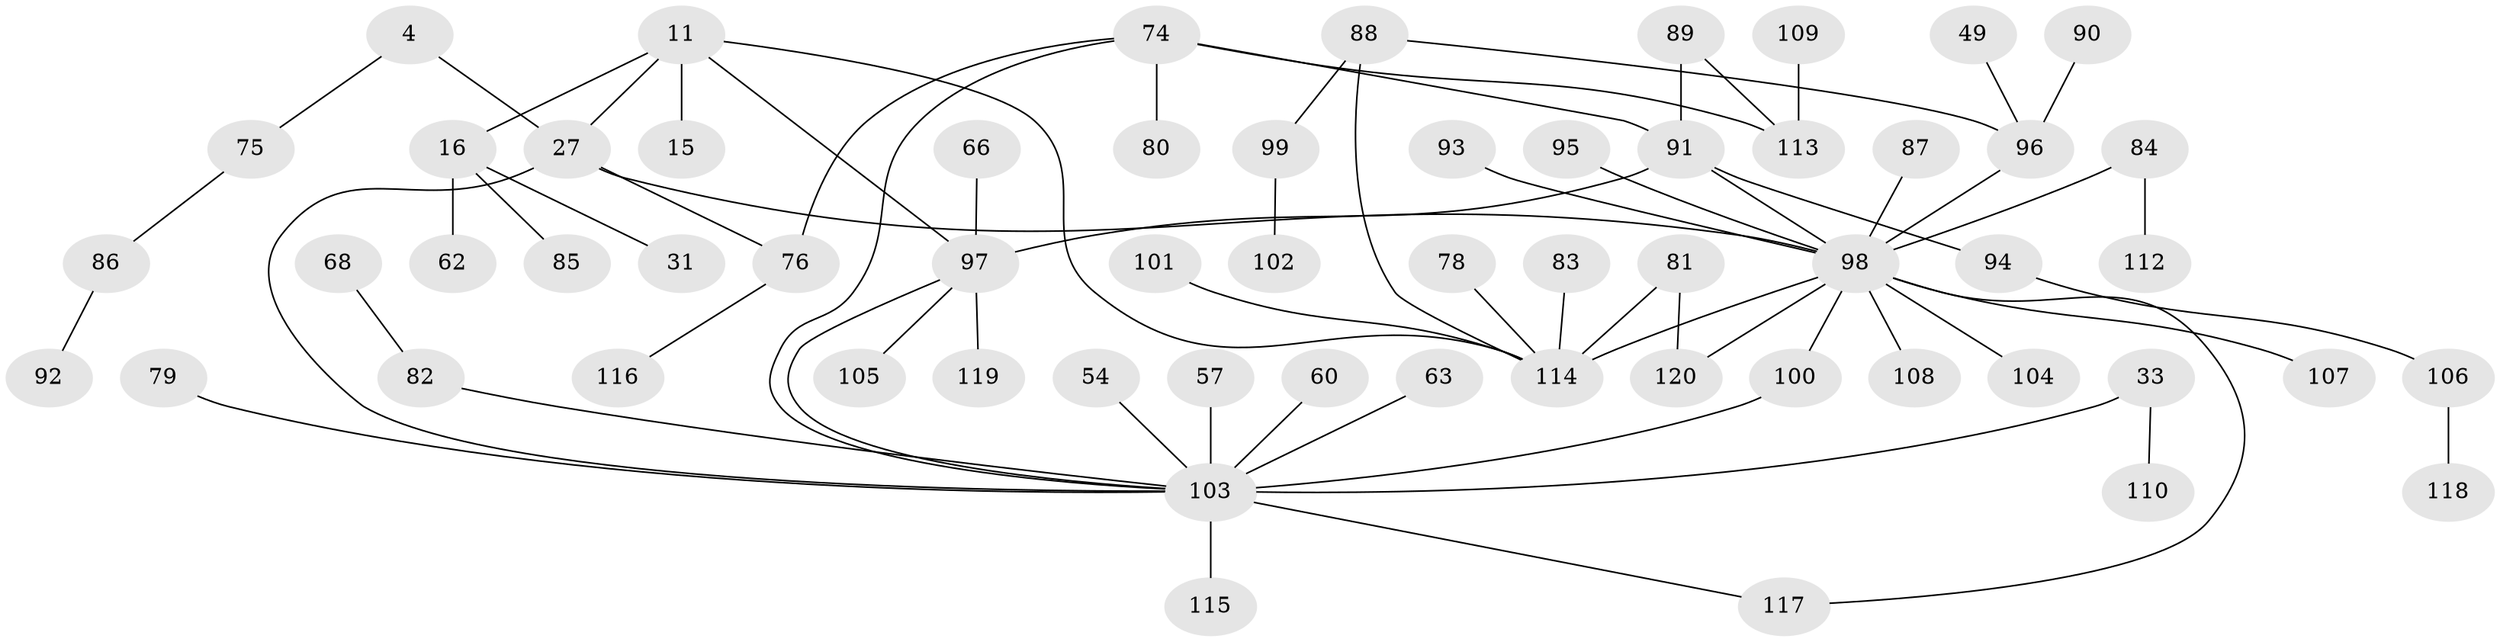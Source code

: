 // original degree distribution, {6: 0.041666666666666664, 7: 0.016666666666666666, 5: 0.025, 2: 0.35833333333333334, 4: 0.06666666666666667, 3: 0.10833333333333334, 1: 0.38333333333333336}
// Generated by graph-tools (version 1.1) at 2025/41/03/09/25 04:41:22]
// undirected, 60 vertices, 69 edges
graph export_dot {
graph [start="1"]
  node [color=gray90,style=filled];
  4;
  11;
  15;
  16;
  27 [super="+3"];
  31;
  33;
  49;
  54;
  57 [super="+53"];
  60;
  62;
  63;
  66;
  68;
  74 [super="+40"];
  75;
  76 [super="+50"];
  78;
  79;
  80;
  81;
  82 [super="+26"];
  83;
  84;
  85;
  86;
  87;
  88 [super="+67"];
  89;
  90;
  91 [super="+30"];
  92;
  93;
  94;
  95;
  96 [super="+39"];
  97 [super="+61+73"];
  98 [super="+2+43+44+48+52+65+70+59+36+72"];
  99;
  100;
  101;
  102;
  103 [super="+8+19+42+47"];
  104;
  105;
  106;
  107;
  108;
  109;
  110;
  112;
  113 [super="+41"];
  114 [super="+69+56+111+55+77"];
  115;
  116;
  117 [super="+71"];
  118;
  119;
  120;
  4 -- 75;
  4 -- 27;
  11 -- 15;
  11 -- 16;
  11 -- 27 [weight=2];
  11 -- 114;
  11 -- 97;
  16 -- 31;
  16 -- 62;
  16 -- 85;
  27 -- 103;
  27 -- 76;
  27 -- 98;
  33 -- 110;
  33 -- 103;
  49 -- 96;
  54 -- 103;
  57 -- 103 [weight=2];
  60 -- 103;
  63 -- 103;
  66 -- 97;
  68 -- 82;
  74 -- 80;
  74 -- 113;
  74 -- 103;
  74 -- 91;
  74 -- 76;
  75 -- 86;
  76 -- 116;
  78 -- 114;
  79 -- 103;
  81 -- 120;
  81 -- 114;
  82 -- 103;
  83 -- 114;
  84 -- 112;
  84 -- 98;
  86 -- 92;
  87 -- 98;
  88 -- 114;
  88 -- 99;
  88 -- 96;
  89 -- 113;
  89 -- 91;
  90 -- 96;
  91 -- 94;
  91 -- 97;
  91 -- 98;
  93 -- 98;
  94 -- 106;
  95 -- 98;
  96 -- 98;
  97 -- 105;
  97 -- 103;
  97 -- 119;
  98 -- 108;
  98 -- 100;
  98 -- 104;
  98 -- 107;
  98 -- 114;
  98 -- 117;
  98 -- 120;
  99 -- 102;
  100 -- 103;
  101 -- 114;
  103 -- 115;
  103 -- 117;
  106 -- 118;
  109 -- 113;
}
